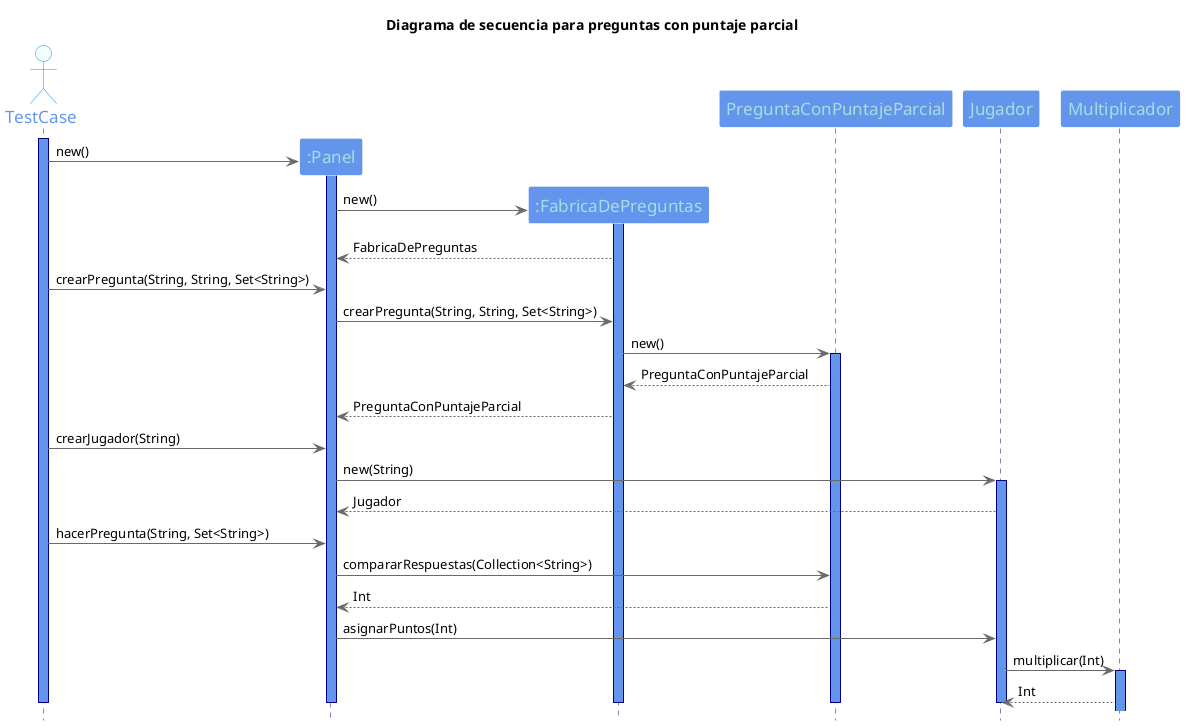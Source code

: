 @startuml

title Diagrama de secuencia para preguntas con puntaje parcial

hide footbox
skinparam backgroundColor white

skinparam sequence {
ArrowColor DimGray
ActorBorderColor DodgerBlue
LifeLineBorderColor Navy
LifeLineBackgroundColor CornflowerBlue
ParticipantBorderColor LighSlateGray
ParticipantBackgroundColor CornflowerBlue
ParticipantFontName Impact
ParticipantFontSize 17
ParticipantFontColor #A9DCDF
ActorBackgroundColor mintCream
ActorFontColor CornflowerBlue
ActorFontSize 17
ActorFontName Aapex
}

actor TestCase
activate TestCase

participant ":Panel" as Panel
create Panel
TestCase -> Panel : new()
activate Panel

participant ":FabricaDePreguntas" as FabricaDePreguntas
create FabricaDePreguntas
Panel -> FabricaDePreguntas :  new()
activate FabricaDePreguntas
FabricaDePreguntas --> Panel : FabricaDePreguntas

TestCase -> Panel : crearPregunta(String, String, Set<String>)

Panel -> FabricaDePreguntas : crearPregunta(String, String, Set<String>)

FabricaDePreguntas -> PreguntaConPuntajeParcial: new()
activate PreguntaConPuntajeParcial
PreguntaConPuntajeParcial --> FabricaDePreguntas: PreguntaConPuntajeParcial
FabricaDePreguntas --> Panel: PreguntaConPuntajeParcial

TestCase -> Panel: crearJugador(String)
Panel -> Jugador: new(String)
activate Jugador
Jugador --> Panel: Jugador

TestCase -> Panel: hacerPregunta(String, Set<String>)
Panel -> PreguntaConPuntajeParcial: compararRespuestas(Collection<String>)
PreguntaConPuntajeParcial --> Panel: Int
Panel -> Jugador: asignarPuntos(Int)
Jugador -> Multiplicador: multiplicar(Int)
activate Multiplicador
Multiplicador --> Jugador: Int

deactivate PreguntaConPuntajeParcial
deactivate Jugador
deactivate FabricaDePreguntas
deactivate Panel
deactivate TestCase

@enduml